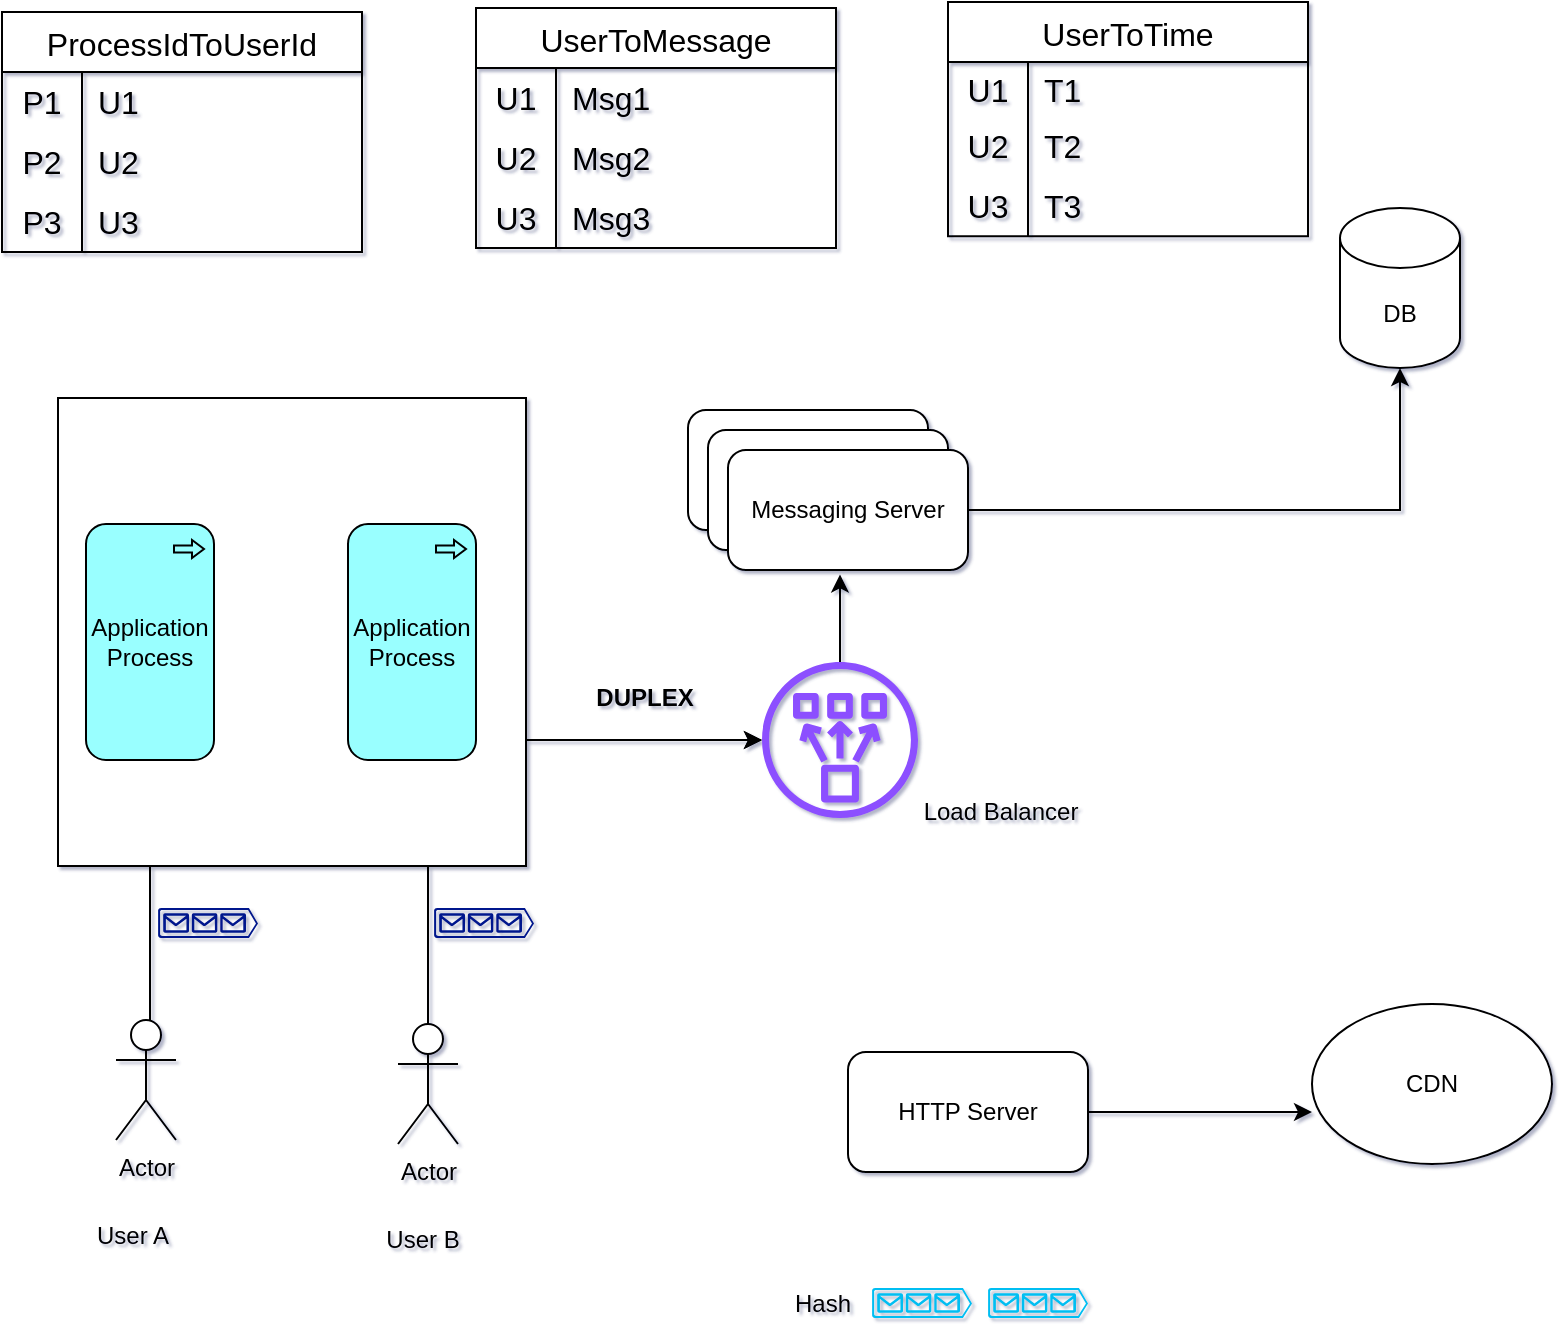 <mxfile version="22.1.22" type="embed">
  <diagram name="Page-1" id="WByc4Sx8p1ktMYoHcPtP">
    <mxGraphModel dx="1333" dy="683" grid="0" gridSize="10" guides="1" tooltips="1" connect="1" arrows="1" fold="1" page="1" pageScale="1" pageWidth="850" pageHeight="1100" background="none" math="0" shadow="1">
      <root>
        <mxCell id="0" />
        <mxCell id="1" parent="0" />
        <mxCell id="EmcY0vaI4UG_KnFicqo--9" style="edgeStyle=orthogonalEdgeStyle;rounded=0;orthogonalLoop=1;jettySize=auto;html=1;" parent="1" source="EmcY0vaI4UG_KnFicqo--1" target="EmcY0vaI4UG_KnFicqo--7" edge="1">
          <mxGeometry relative="1" as="geometry">
            <Array as="points">
              <mxPoint x="89" y="697" />
              <mxPoint x="89" y="501" />
            </Array>
          </mxGeometry>
        </mxCell>
        <mxCell id="EmcY0vaI4UG_KnFicqo--1" value="Actor" style="shape=umlActor;verticalLabelPosition=bottom;verticalAlign=top;html=1;outlineConnect=0;" parent="1" vertex="1">
          <mxGeometry x="72" y="641" width="30" height="60" as="geometry" />
        </mxCell>
        <mxCell id="EmcY0vaI4UG_KnFicqo--10" style="edgeStyle=orthogonalEdgeStyle;rounded=0;orthogonalLoop=1;jettySize=auto;html=1;" parent="1" source="EmcY0vaI4UG_KnFicqo--2" target="EmcY0vaI4UG_KnFicqo--7" edge="1">
          <mxGeometry relative="1" as="geometry">
            <Array as="points">
              <mxPoint x="228" y="616" />
              <mxPoint x="228" y="501" />
            </Array>
          </mxGeometry>
        </mxCell>
        <mxCell id="EmcY0vaI4UG_KnFicqo--2" value="Actor" style="shape=umlActor;verticalLabelPosition=bottom;verticalAlign=top;html=1;outlineConnect=0;" parent="1" vertex="1">
          <mxGeometry x="213" y="643" width="30" height="60" as="geometry" />
        </mxCell>
        <mxCell id="EmcY0vaI4UG_KnFicqo--4" value="" style="rounded=1;whiteSpace=wrap;html=1;" parent="1" vertex="1">
          <mxGeometry x="358" y="336" width="120" height="60" as="geometry" />
        </mxCell>
        <mxCell id="EmcY0vaI4UG_KnFicqo--5" value="" style="rounded=1;whiteSpace=wrap;html=1;" parent="1" vertex="1">
          <mxGeometry x="368" y="346" width="120" height="60" as="geometry" />
        </mxCell>
        <mxCell id="EmcY0vaI4UG_KnFicqo--6" value="Messaging Server" style="rounded=1;whiteSpace=wrap;html=1;" parent="1" vertex="1">
          <mxGeometry x="378" y="356" width="120" height="60" as="geometry" />
        </mxCell>
        <mxCell id="EmcY0vaI4UG_KnFicqo--11" style="edgeStyle=orthogonalEdgeStyle;rounded=0;orthogonalLoop=1;jettySize=auto;html=1;" parent="1" source="EmcY0vaI4UG_KnFicqo--7" edge="1">
          <mxGeometry relative="1" as="geometry">
            <mxPoint x="434" y="418.2" as="targetPoint" />
          </mxGeometry>
        </mxCell>
        <mxCell id="EmcY0vaI4UG_KnFicqo--7" value="" style="sketch=0;outlineConnect=0;fontColor=#232F3E;gradientColor=none;fillColor=#8C4FFF;strokeColor=none;dashed=0;verticalLabelPosition=bottom;verticalAlign=top;align=center;html=1;fontSize=12;fontStyle=0;aspect=fixed;pointerEvents=1;shape=mxgraph.aws4.network_load_balancer;rotation=-90;" parent="1" vertex="1">
          <mxGeometry x="395" y="462" width="78" height="78" as="geometry" />
        </mxCell>
        <mxCell id="EmcY0vaI4UG_KnFicqo--12" value="Load Balancer" style="text;html=1;align=center;verticalAlign=middle;resizable=0;points=[];autosize=1;strokeColor=none;fillColor=none;" parent="1" vertex="1">
          <mxGeometry x="466" y="524" width="95" height="26" as="geometry" />
        </mxCell>
        <mxCell id="EmcY0vaI4UG_KnFicqo--13" value="User A" style="text;html=1;align=center;verticalAlign=middle;resizable=0;points=[];autosize=1;strokeColor=none;fillColor=none;" parent="1" vertex="1">
          <mxGeometry x="53" y="736" width="54" height="26" as="geometry" />
        </mxCell>
        <mxCell id="EmcY0vaI4UG_KnFicqo--14" value="User B" style="text;html=1;align=center;verticalAlign=middle;resizable=0;points=[];autosize=1;strokeColor=none;fillColor=none;" parent="1" vertex="1">
          <mxGeometry x="197" y="738" width="55" height="26" as="geometry" />
        </mxCell>
        <mxCell id="EmcY0vaI4UG_KnFicqo--15" value="DB" style="shape=cylinder3;whiteSpace=wrap;html=1;boundedLbl=1;backgroundOutline=1;size=15;" parent="1" vertex="1">
          <mxGeometry x="684" y="235" width="60" height="80" as="geometry" />
        </mxCell>
        <mxCell id="EmcY0vaI4UG_KnFicqo--16" style="edgeStyle=orthogonalEdgeStyle;rounded=0;orthogonalLoop=1;jettySize=auto;html=1;entryX=0.5;entryY=1;entryDx=0;entryDy=0;entryPerimeter=0;" parent="1" source="EmcY0vaI4UG_KnFicqo--6" target="EmcY0vaI4UG_KnFicqo--15" edge="1">
          <mxGeometry relative="1" as="geometry" />
        </mxCell>
        <mxCell id="EmcY0vaI4UG_KnFicqo--17" value="ProcessIdToUserId" style="shape=table;startSize=30;container=1;collapsible=0;childLayout=tableLayout;fixedRows=1;rowLines=0;fontStyle=0;strokeColor=default;fontSize=16;" parent="1" vertex="1">
          <mxGeometry x="15" y="137" width="180" height="120" as="geometry" />
        </mxCell>
        <mxCell id="EmcY0vaI4UG_KnFicqo--18" value="" style="shape=tableRow;horizontal=0;startSize=0;swimlaneHead=0;swimlaneBody=0;top=0;left=0;bottom=0;right=0;collapsible=0;dropTarget=0;fillColor=none;points=[[0,0.5],[1,0.5]];portConstraint=eastwest;strokeColor=inherit;fontSize=16;" parent="EmcY0vaI4UG_KnFicqo--17" vertex="1">
          <mxGeometry y="30" width="180" height="30" as="geometry" />
        </mxCell>
        <mxCell id="EmcY0vaI4UG_KnFicqo--19" value="P1" style="shape=partialRectangle;html=1;whiteSpace=wrap;connectable=0;fillColor=none;top=0;left=0;bottom=0;right=0;overflow=hidden;pointerEvents=1;strokeColor=inherit;fontSize=16;" parent="EmcY0vaI4UG_KnFicqo--18" vertex="1">
          <mxGeometry width="40" height="30" as="geometry">
            <mxRectangle width="40" height="30" as="alternateBounds" />
          </mxGeometry>
        </mxCell>
        <mxCell id="EmcY0vaI4UG_KnFicqo--20" value="U1" style="shape=partialRectangle;html=1;whiteSpace=wrap;connectable=0;fillColor=none;top=0;left=0;bottom=0;right=0;align=left;spacingLeft=6;overflow=hidden;strokeColor=inherit;fontSize=16;" parent="EmcY0vaI4UG_KnFicqo--18" vertex="1">
          <mxGeometry x="40" width="140" height="30" as="geometry">
            <mxRectangle width="140" height="30" as="alternateBounds" />
          </mxGeometry>
        </mxCell>
        <mxCell id="EmcY0vaI4UG_KnFicqo--21" value="" style="shape=tableRow;horizontal=0;startSize=0;swimlaneHead=0;swimlaneBody=0;top=0;left=0;bottom=0;right=0;collapsible=0;dropTarget=0;fillColor=none;points=[[0,0.5],[1,0.5]];portConstraint=eastwest;strokeColor=inherit;fontSize=16;" parent="EmcY0vaI4UG_KnFicqo--17" vertex="1">
          <mxGeometry y="60" width="180" height="30" as="geometry" />
        </mxCell>
        <mxCell id="EmcY0vaI4UG_KnFicqo--22" value="P2" style="shape=partialRectangle;html=1;whiteSpace=wrap;connectable=0;fillColor=none;top=0;left=0;bottom=0;right=0;overflow=hidden;strokeColor=inherit;fontSize=16;" parent="EmcY0vaI4UG_KnFicqo--21" vertex="1">
          <mxGeometry width="40" height="30" as="geometry">
            <mxRectangle width="40" height="30" as="alternateBounds" />
          </mxGeometry>
        </mxCell>
        <mxCell id="EmcY0vaI4UG_KnFicqo--23" value="U2" style="shape=partialRectangle;html=1;whiteSpace=wrap;connectable=0;fillColor=none;top=0;left=0;bottom=0;right=0;align=left;spacingLeft=6;overflow=hidden;strokeColor=inherit;fontSize=16;" parent="EmcY0vaI4UG_KnFicqo--21" vertex="1">
          <mxGeometry x="40" width="140" height="30" as="geometry">
            <mxRectangle width="140" height="30" as="alternateBounds" />
          </mxGeometry>
        </mxCell>
        <mxCell id="EmcY0vaI4UG_KnFicqo--24" value="" style="shape=tableRow;horizontal=0;startSize=0;swimlaneHead=0;swimlaneBody=0;top=0;left=0;bottom=0;right=0;collapsible=0;dropTarget=0;fillColor=none;points=[[0,0.5],[1,0.5]];portConstraint=eastwest;strokeColor=inherit;fontSize=16;" parent="EmcY0vaI4UG_KnFicqo--17" vertex="1">
          <mxGeometry y="90" width="180" height="30" as="geometry" />
        </mxCell>
        <mxCell id="EmcY0vaI4UG_KnFicqo--25" value="P3" style="shape=partialRectangle;html=1;whiteSpace=wrap;connectable=0;fillColor=none;top=0;left=0;bottom=0;right=0;overflow=hidden;strokeColor=inherit;fontSize=16;" parent="EmcY0vaI4UG_KnFicqo--24" vertex="1">
          <mxGeometry width="40" height="30" as="geometry">
            <mxRectangle width="40" height="30" as="alternateBounds" />
          </mxGeometry>
        </mxCell>
        <mxCell id="EmcY0vaI4UG_KnFicqo--26" value="U3" style="shape=partialRectangle;html=1;whiteSpace=wrap;connectable=0;fillColor=none;top=0;left=0;bottom=0;right=0;align=left;spacingLeft=6;overflow=hidden;strokeColor=inherit;fontSize=16;" parent="EmcY0vaI4UG_KnFicqo--24" vertex="1">
          <mxGeometry x="40" width="140" height="30" as="geometry">
            <mxRectangle width="140" height="30" as="alternateBounds" />
          </mxGeometry>
        </mxCell>
        <mxCell id="EmcY0vaI4UG_KnFicqo--27" value="UserToMessage" style="shape=table;startSize=30;container=1;collapsible=0;childLayout=tableLayout;fixedRows=1;rowLines=0;fontStyle=0;strokeColor=default;fontSize=16;" parent="1" vertex="1">
          <mxGeometry x="252" y="135" width="180" height="120" as="geometry" />
        </mxCell>
        <mxCell id="EmcY0vaI4UG_KnFicqo--28" value="" style="shape=tableRow;horizontal=0;startSize=0;swimlaneHead=0;swimlaneBody=0;top=0;left=0;bottom=0;right=0;collapsible=0;dropTarget=0;fillColor=none;points=[[0,0.5],[1,0.5]];portConstraint=eastwest;strokeColor=inherit;fontSize=16;" parent="EmcY0vaI4UG_KnFicqo--27" vertex="1">
          <mxGeometry y="30" width="180" height="30" as="geometry" />
        </mxCell>
        <mxCell id="EmcY0vaI4UG_KnFicqo--29" value="U1" style="shape=partialRectangle;html=1;whiteSpace=wrap;connectable=0;fillColor=none;top=0;left=0;bottom=0;right=0;overflow=hidden;pointerEvents=1;strokeColor=inherit;fontSize=16;" parent="EmcY0vaI4UG_KnFicqo--28" vertex="1">
          <mxGeometry width="40" height="30" as="geometry">
            <mxRectangle width="40" height="30" as="alternateBounds" />
          </mxGeometry>
        </mxCell>
        <mxCell id="EmcY0vaI4UG_KnFicqo--30" value="Msg1" style="shape=partialRectangle;html=1;whiteSpace=wrap;connectable=0;fillColor=none;top=0;left=0;bottom=0;right=0;align=left;spacingLeft=6;overflow=hidden;strokeColor=inherit;fontSize=16;" parent="EmcY0vaI4UG_KnFicqo--28" vertex="1">
          <mxGeometry x="40" width="140" height="30" as="geometry">
            <mxRectangle width="140" height="30" as="alternateBounds" />
          </mxGeometry>
        </mxCell>
        <mxCell id="EmcY0vaI4UG_KnFicqo--31" value="" style="shape=tableRow;horizontal=0;startSize=0;swimlaneHead=0;swimlaneBody=0;top=0;left=0;bottom=0;right=0;collapsible=0;dropTarget=0;fillColor=none;points=[[0,0.5],[1,0.5]];portConstraint=eastwest;strokeColor=inherit;fontSize=16;" parent="EmcY0vaI4UG_KnFicqo--27" vertex="1">
          <mxGeometry y="60" width="180" height="30" as="geometry" />
        </mxCell>
        <mxCell id="EmcY0vaI4UG_KnFicqo--32" value="U2" style="shape=partialRectangle;html=1;whiteSpace=wrap;connectable=0;fillColor=none;top=0;left=0;bottom=0;right=0;overflow=hidden;strokeColor=inherit;fontSize=16;" parent="EmcY0vaI4UG_KnFicqo--31" vertex="1">
          <mxGeometry width="40" height="30" as="geometry">
            <mxRectangle width="40" height="30" as="alternateBounds" />
          </mxGeometry>
        </mxCell>
        <mxCell id="EmcY0vaI4UG_KnFicqo--33" value="Msg2" style="shape=partialRectangle;html=1;whiteSpace=wrap;connectable=0;fillColor=none;top=0;left=0;bottom=0;right=0;align=left;spacingLeft=6;overflow=hidden;strokeColor=inherit;fontSize=16;" parent="EmcY0vaI4UG_KnFicqo--31" vertex="1">
          <mxGeometry x="40" width="140" height="30" as="geometry">
            <mxRectangle width="140" height="30" as="alternateBounds" />
          </mxGeometry>
        </mxCell>
        <mxCell id="EmcY0vaI4UG_KnFicqo--34" value="" style="shape=tableRow;horizontal=0;startSize=0;swimlaneHead=0;swimlaneBody=0;top=0;left=0;bottom=0;right=0;collapsible=0;dropTarget=0;fillColor=none;points=[[0,0.5],[1,0.5]];portConstraint=eastwest;strokeColor=inherit;fontSize=16;" parent="EmcY0vaI4UG_KnFicqo--27" vertex="1">
          <mxGeometry y="90" width="180" height="30" as="geometry" />
        </mxCell>
        <mxCell id="EmcY0vaI4UG_KnFicqo--35" value="U3" style="shape=partialRectangle;html=1;whiteSpace=wrap;connectable=0;fillColor=none;top=0;left=0;bottom=0;right=0;overflow=hidden;strokeColor=inherit;fontSize=16;" parent="EmcY0vaI4UG_KnFicqo--34" vertex="1">
          <mxGeometry width="40" height="30" as="geometry">
            <mxRectangle width="40" height="30" as="alternateBounds" />
          </mxGeometry>
        </mxCell>
        <mxCell id="EmcY0vaI4UG_KnFicqo--36" value="Msg3" style="shape=partialRectangle;html=1;whiteSpace=wrap;connectable=0;fillColor=none;top=0;left=0;bottom=0;right=0;align=left;spacingLeft=6;overflow=hidden;strokeColor=inherit;fontSize=16;" parent="EmcY0vaI4UG_KnFicqo--34" vertex="1">
          <mxGeometry x="40" width="140" height="30" as="geometry">
            <mxRectangle width="140" height="30" as="alternateBounds" />
          </mxGeometry>
        </mxCell>
        <mxCell id="EmcY0vaI4UG_KnFicqo--37" value="" style="whiteSpace=wrap;html=1;aspect=fixed;" parent="1" vertex="1">
          <mxGeometry x="43" y="330" width="234" height="234" as="geometry" />
        </mxCell>
        <mxCell id="EmcY0vaI4UG_KnFicqo--39" value="Application Process" style="html=1;outlineConnect=0;whiteSpace=wrap;fillColor=#99ffff;shape=mxgraph.archimate3.application;appType=proc;archiType=rounded;" parent="1" vertex="1">
          <mxGeometry x="57" y="393" width="64" height="118" as="geometry" />
        </mxCell>
        <mxCell id="EmcY0vaI4UG_KnFicqo--40" value="Application Process" style="html=1;outlineConnect=0;whiteSpace=wrap;fillColor=#99ffff;shape=mxgraph.archimate3.application;appType=proc;archiType=rounded;" parent="1" vertex="1">
          <mxGeometry x="188" y="393" width="64" height="118" as="geometry" />
        </mxCell>
        <mxCell id="EmcY0vaI4UG_KnFicqo--47" value="" style="sketch=0;aspect=fixed;pointerEvents=1;shadow=0;dashed=0;html=1;strokeColor=none;labelPosition=center;verticalLabelPosition=bottom;verticalAlign=top;align=center;fillColor=#00188D;shape=mxgraph.azure.queue_generic" parent="1" vertex="1">
          <mxGeometry x="93" y="585" width="50" height="15" as="geometry" />
        </mxCell>
        <mxCell id="EmcY0vaI4UG_KnFicqo--48" value="" style="sketch=0;aspect=fixed;pointerEvents=1;shadow=0;dashed=0;html=1;strokeColor=none;labelPosition=center;verticalLabelPosition=bottom;verticalAlign=top;align=center;fillColor=#00188D;shape=mxgraph.azure.queue_generic" parent="1" vertex="1">
          <mxGeometry x="231" y="585" width="50" height="15" as="geometry" />
        </mxCell>
        <mxCell id="EmcY0vaI4UG_KnFicqo--49" value="UserToTime" style="shape=table;startSize=30;container=1;collapsible=0;childLayout=tableLayout;fixedRows=1;rowLines=0;fontStyle=0;strokeColor=default;fontSize=16;" parent="1" vertex="1">
          <mxGeometry x="488" y="132" width="180" height="117.15" as="geometry" />
        </mxCell>
        <mxCell id="EmcY0vaI4UG_KnFicqo--50" value="" style="shape=tableRow;horizontal=0;startSize=0;swimlaneHead=0;swimlaneBody=0;top=0;left=0;bottom=0;right=0;collapsible=0;dropTarget=0;fillColor=none;points=[[0,0.5],[1,0.5]];portConstraint=eastwest;strokeColor=inherit;fontSize=16;" parent="EmcY0vaI4UG_KnFicqo--49" vertex="1">
          <mxGeometry y="30" width="180" height="27" as="geometry" />
        </mxCell>
        <mxCell id="EmcY0vaI4UG_KnFicqo--51" value="U1" style="shape=partialRectangle;html=1;whiteSpace=wrap;connectable=0;fillColor=none;top=0;left=0;bottom=0;right=0;overflow=hidden;pointerEvents=1;strokeColor=inherit;fontSize=16;" parent="EmcY0vaI4UG_KnFicqo--50" vertex="1">
          <mxGeometry width="40" height="27" as="geometry">
            <mxRectangle width="40" height="27" as="alternateBounds" />
          </mxGeometry>
        </mxCell>
        <mxCell id="EmcY0vaI4UG_KnFicqo--52" value="T1" style="shape=partialRectangle;html=1;whiteSpace=wrap;connectable=0;fillColor=none;top=0;left=0;bottom=0;right=0;align=left;spacingLeft=6;overflow=hidden;strokeColor=inherit;fontSize=16;" parent="EmcY0vaI4UG_KnFicqo--50" vertex="1">
          <mxGeometry x="40" width="140" height="27" as="geometry">
            <mxRectangle width="140" height="27" as="alternateBounds" />
          </mxGeometry>
        </mxCell>
        <mxCell id="EmcY0vaI4UG_KnFicqo--53" value="" style="shape=tableRow;horizontal=0;startSize=0;swimlaneHead=0;swimlaneBody=0;top=0;left=0;bottom=0;right=0;collapsible=0;dropTarget=0;fillColor=none;points=[[0,0.5],[1,0.5]];portConstraint=eastwest;strokeColor=inherit;fontSize=16;" parent="EmcY0vaI4UG_KnFicqo--49" vertex="1">
          <mxGeometry y="57" width="180" height="30" as="geometry" />
        </mxCell>
        <mxCell id="EmcY0vaI4UG_KnFicqo--54" value="U2" style="shape=partialRectangle;html=1;whiteSpace=wrap;connectable=0;fillColor=none;top=0;left=0;bottom=0;right=0;overflow=hidden;strokeColor=inherit;fontSize=16;" parent="EmcY0vaI4UG_KnFicqo--53" vertex="1">
          <mxGeometry width="40" height="30" as="geometry">
            <mxRectangle width="40" height="30" as="alternateBounds" />
          </mxGeometry>
        </mxCell>
        <mxCell id="EmcY0vaI4UG_KnFicqo--55" value="T2" style="shape=partialRectangle;html=1;whiteSpace=wrap;connectable=0;fillColor=none;top=0;left=0;bottom=0;right=0;align=left;spacingLeft=6;overflow=hidden;strokeColor=inherit;fontSize=16;" parent="EmcY0vaI4UG_KnFicqo--53" vertex="1">
          <mxGeometry x="40" width="140" height="30" as="geometry">
            <mxRectangle width="140" height="30" as="alternateBounds" />
          </mxGeometry>
        </mxCell>
        <mxCell id="EmcY0vaI4UG_KnFicqo--56" value="" style="shape=tableRow;horizontal=0;startSize=0;swimlaneHead=0;swimlaneBody=0;top=0;left=0;bottom=0;right=0;collapsible=0;dropTarget=0;fillColor=none;points=[[0,0.5],[1,0.5]];portConstraint=eastwest;strokeColor=inherit;fontSize=16;" parent="EmcY0vaI4UG_KnFicqo--49" vertex="1">
          <mxGeometry y="87" width="180" height="30" as="geometry" />
        </mxCell>
        <mxCell id="EmcY0vaI4UG_KnFicqo--57" value="U3" style="shape=partialRectangle;html=1;whiteSpace=wrap;connectable=0;fillColor=none;top=0;left=0;bottom=0;right=0;overflow=hidden;strokeColor=inherit;fontSize=16;" parent="EmcY0vaI4UG_KnFicqo--56" vertex="1">
          <mxGeometry width="40" height="30" as="geometry">
            <mxRectangle width="40" height="30" as="alternateBounds" />
          </mxGeometry>
        </mxCell>
        <mxCell id="EmcY0vaI4UG_KnFicqo--58" value="T3" style="shape=partialRectangle;html=1;whiteSpace=wrap;connectable=0;fillColor=none;top=0;left=0;bottom=0;right=0;align=left;spacingLeft=6;overflow=hidden;strokeColor=inherit;fontSize=16;" parent="EmcY0vaI4UG_KnFicqo--56" vertex="1">
          <mxGeometry x="40" width="140" height="30" as="geometry">
            <mxRectangle width="140" height="30" as="alternateBounds" />
          </mxGeometry>
        </mxCell>
        <mxCell id="EmcY0vaI4UG_KnFicqo--59" value="HTTP Server" style="rounded=1;whiteSpace=wrap;html=1;" parent="1" vertex="1">
          <mxGeometry x="438" y="657" width="120" height="60" as="geometry" />
        </mxCell>
        <mxCell id="EmcY0vaI4UG_KnFicqo--60" value="CDN" style="ellipse;whiteSpace=wrap;html=1;" parent="1" vertex="1">
          <mxGeometry x="670" y="633" width="120" height="80" as="geometry" />
        </mxCell>
        <mxCell id="EmcY0vaI4UG_KnFicqo--61" style="edgeStyle=orthogonalEdgeStyle;rounded=0;orthogonalLoop=1;jettySize=auto;html=1;entryX=0;entryY=0.675;entryDx=0;entryDy=0;entryPerimeter=0;" parent="1" source="EmcY0vaI4UG_KnFicqo--59" target="EmcY0vaI4UG_KnFicqo--60" edge="1">
          <mxGeometry relative="1" as="geometry" />
        </mxCell>
        <mxCell id="EmcY0vaI4UG_KnFicqo--62" value="" style="verticalLabelPosition=bottom;html=1;verticalAlign=top;align=center;strokeColor=none;fillColor=#00BEF2;shape=mxgraph.azure.queue_generic;pointerEvents=1;" parent="1" vertex="1">
          <mxGeometry x="450" y="775" width="50" height="15" as="geometry" />
        </mxCell>
        <mxCell id="EmcY0vaI4UG_KnFicqo--63" value="" style="verticalLabelPosition=bottom;html=1;verticalAlign=top;align=center;strokeColor=none;fillColor=#00BEF2;shape=mxgraph.azure.queue_generic;pointerEvents=1;" parent="1" vertex="1">
          <mxGeometry x="508" y="775" width="50" height="15" as="geometry" />
        </mxCell>
        <mxCell id="EmcY0vaI4UG_KnFicqo--65" value="Hash" style="text;html=1;align=center;verticalAlign=middle;resizable=0;points=[];autosize=1;strokeColor=none;fillColor=none;" parent="1" vertex="1">
          <mxGeometry x="402" y="769.5" width="46" height="26" as="geometry" />
        </mxCell>
        <mxCell id="2" value="&lt;b&gt;DUPLEX&lt;/b&gt;" style="text;html=1;align=center;verticalAlign=middle;resizable=0;points=[];autosize=1;strokeColor=none;fillColor=none;" vertex="1" parent="1">
          <mxGeometry x="302" y="467" width="67" height="26" as="geometry" />
        </mxCell>
      </root>
    </mxGraphModel>
  </diagram>
</mxfile>
